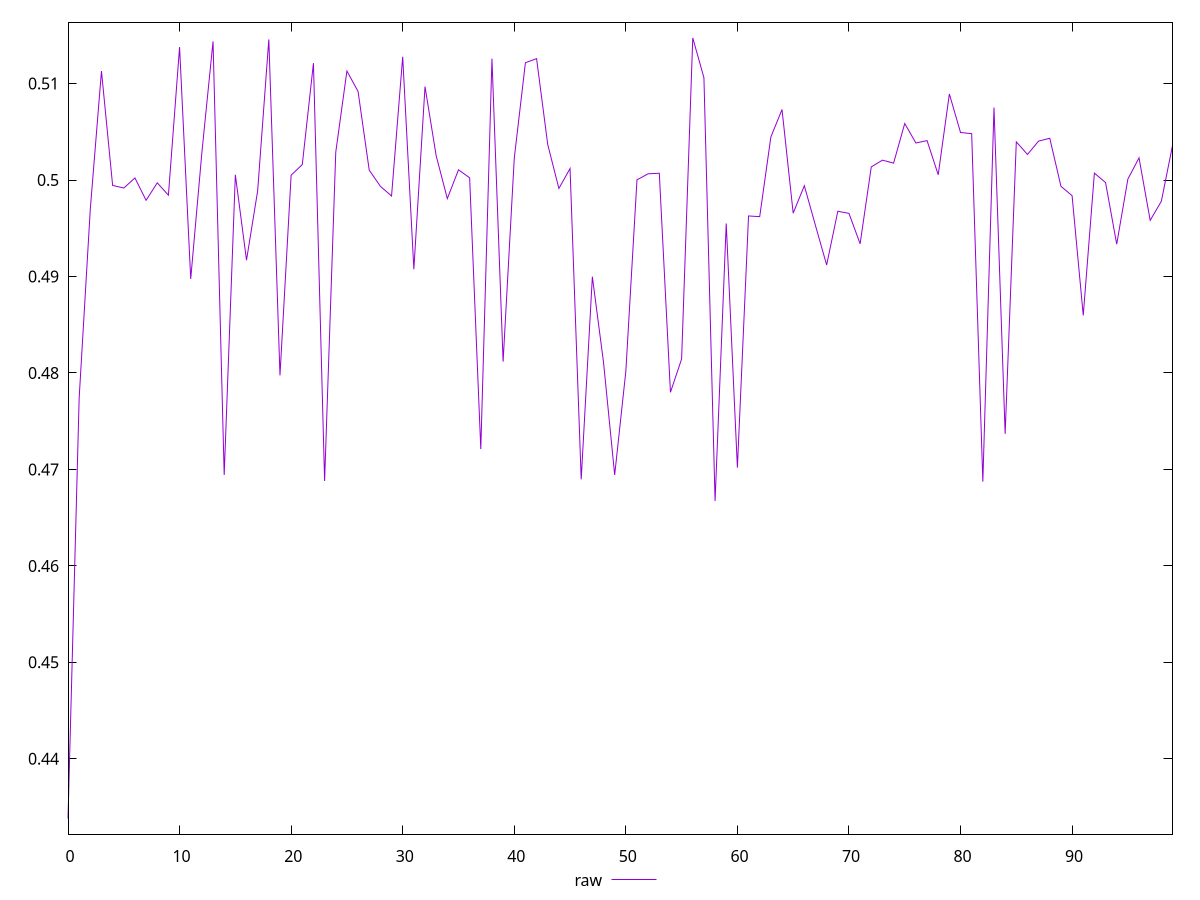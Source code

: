 reset

$raw <<EOF
0 0.43380951080352015
1 0.47739272547903716
2 0.4970209446547564
3 0.5112948503068362
4 0.4994440338028404
5 0.49917331181670105
6 0.5002186277384463
7 0.4979023489708569
8 0.49971115089179674
9 0.4984351372389642
10 0.5137833522712235
11 0.4897557370400532
12 0.5028575284257052
13 0.5143742439074426
14 0.4694273168251744
15 0.5005487052526311
16 0.4916943530434144
17 0.4988916714608176
18 0.5145827084449103
19 0.4797525803341804
20 0.5005095509342116
21 0.5016055752695278
22 0.5121173370783894
23 0.4688081719172702
24 0.5028860683889425
25 0.5113031127078762
26 0.509185788423442
27 0.5010293214460555
28 0.499353846367239
29 0.4983469060682078
30 0.5127814675034723
31 0.4907573812083396
32 0.509690945326384
33 0.5025260628229146
34 0.49807966423041816
35 0.5010636433562949
36 0.5002333319008138
37 0.4721062013363138
38 0.5125867703891209
39 0.4811757283662121
40 0.5022605075876193
41 0.5121661636186344
42 0.5125913925291473
43 0.5036864251970159
44 0.4991295605838843
45 0.5011953157909417
46 0.4689742265356337
47 0.4899778470511824
48 0.48110977282494277
49 0.4694284953401662
50 0.48015488872373324
51 0.5000239402637748
52 0.500650764011951
53 0.5007072253437075
54 0.47799637895009234
55 0.48144685289270023
56 0.5147377674396766
57 0.5106113713746929
58 0.46673070204874295
59 0.49549545076121676
60 0.47018887969818957
61 0.49627913702260457
62 0.49620792832704763
63 0.504464398611391
64 0.5073149765202356
65 0.4965710026183766
66 0.499412427329189
67 0.4952826595500589
68 0.49119251456644714
69 0.49676424812927267
70 0.496547323483676
71 0.49339411464852667
72 0.5013639067346857
73 0.5020638377403184
74 0.5017546918141016
75 0.5058625307688639
76 0.5038431447033702
77 0.5040935108595872
78 0.5005496255845004
79 0.5089239688525444
80 0.5049330667631264
81 0.5048074292978418
82 0.4687307435996487
83 0.507519327954207
84 0.4736926378958312
85 0.5039616137189653
86 0.5026543448951724
87 0.5040423200884342
88 0.5043336998218033
89 0.49935769815947667
90 0.4983793707641172
91 0.4859689888582621
92 0.5007187923804156
93 0.4997412868802947
94 0.4933498029563363
95 0.5001035696593462
96 0.5023012623225496
97 0.4958224484737512
98 0.49780136190859764
99 0.5035755895967008
EOF

set key outside below
set xrange [0:99]
set yrange [0.432190945670797:0.5163563325723998]
set trange [0.432190945670797:0.5163563325723998]
set terminal svg size 640, 500 enhanced background rgb 'white'
set output "report_00018_2021-02-10T15-25-16.877Z/meta/pScore/samples/pages+cached/raw/values.svg"

plot $raw title "raw" with line

reset
